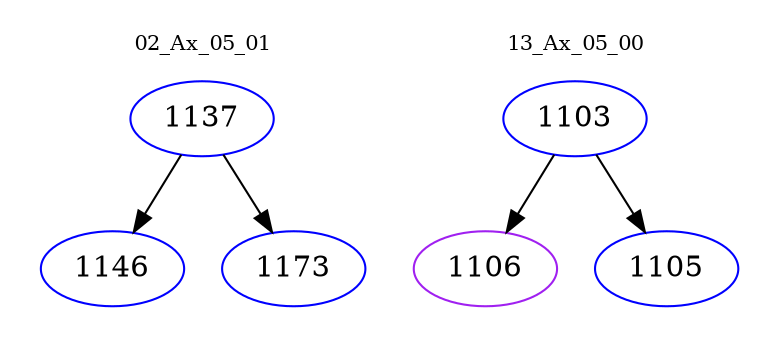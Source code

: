 digraph{
subgraph cluster_0 {
color = white
label = "02_Ax_05_01";
fontsize=10;
T0_1137 [label="1137", color="blue"]
T0_1137 -> T0_1146 [color="black"]
T0_1146 [label="1146", color="blue"]
T0_1137 -> T0_1173 [color="black"]
T0_1173 [label="1173", color="blue"]
}
subgraph cluster_1 {
color = white
label = "13_Ax_05_00";
fontsize=10;
T1_1103 [label="1103", color="blue"]
T1_1103 -> T1_1106 [color="black"]
T1_1106 [label="1106", color="purple"]
T1_1103 -> T1_1105 [color="black"]
T1_1105 [label="1105", color="blue"]
}
}
